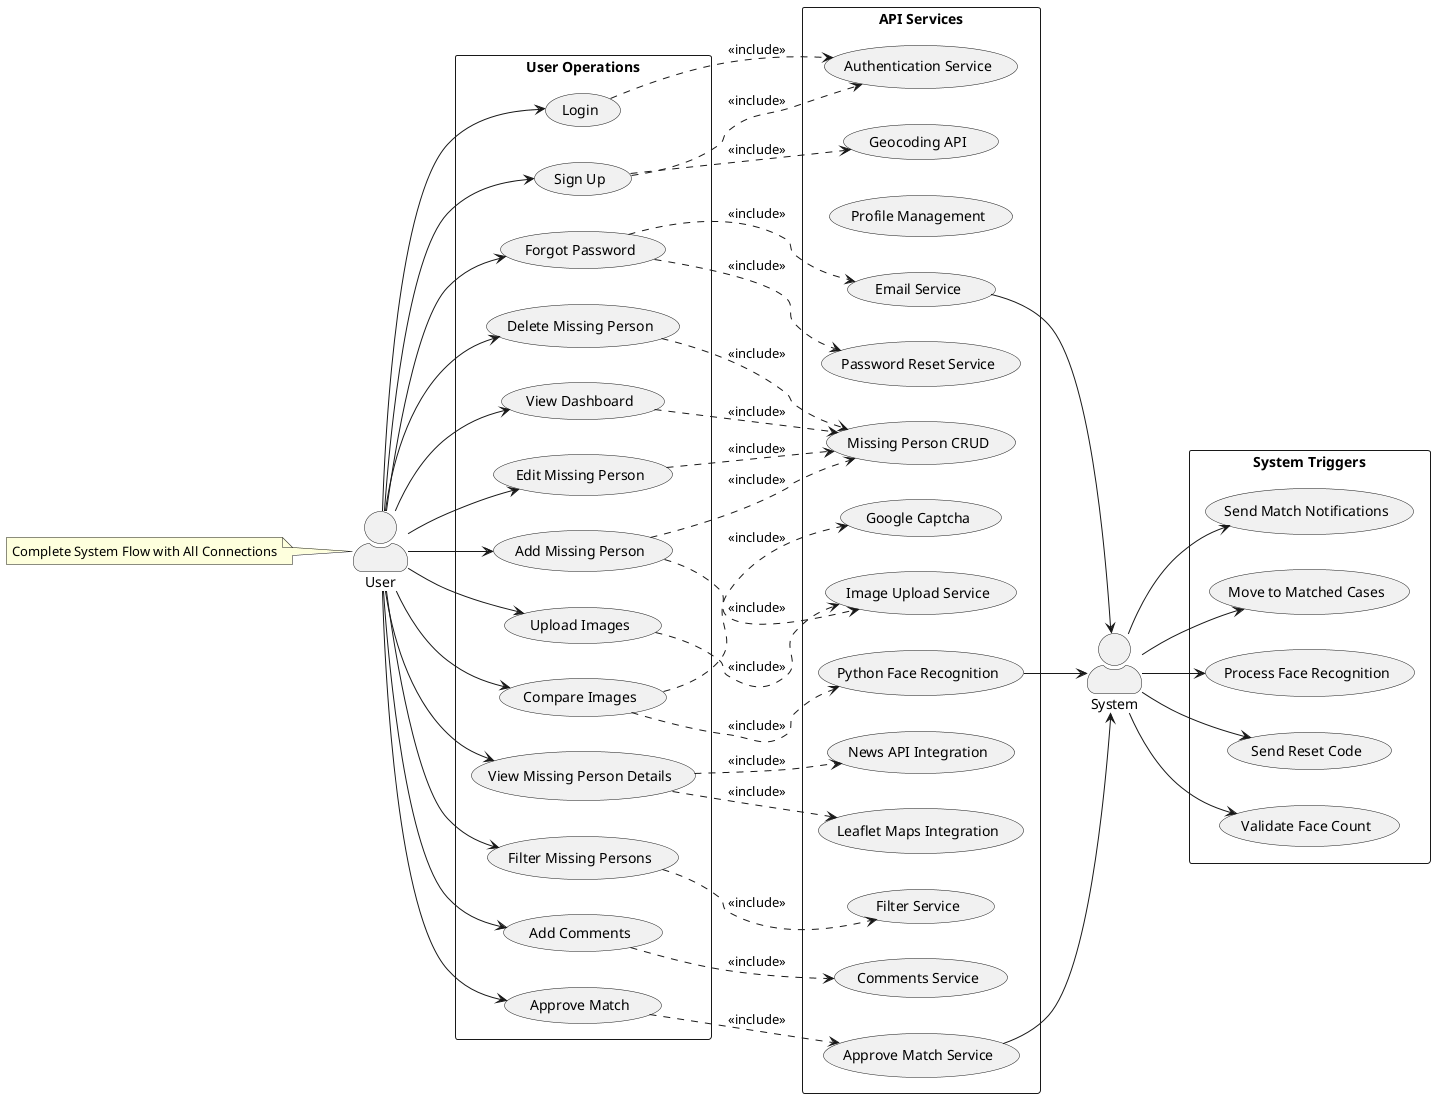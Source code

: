 @startuml MissingPersonsSystem

skinparam actorStyle awesome
left to right direction

actor "User" as user

rectangle "User Operations" {
    usecase "Sign Up" as UC1
    usecase "Login" as UC2
    usecase "Forgot Password" as UC3
    usecase "View Dashboard" as UC4
    usecase "Add Missing Person" as UC5
    usecase "Edit Missing Person" as UC6
    usecase "Delete Missing Person" as UC7
    usecase "Compare Images" as UC8
    usecase "View Missing Person Details" as UC9
    usecase "Filter Missing Persons" as UC10
    usecase "Upload Images" as UC11
    usecase "Add Comments" as UC12
    usecase "Approve Match" as UC13
}

rectangle "API Services" {
    usecase "Authentication Service" as API1
    usecase "Missing Person CRUD" as API2
    usecase "Profile Management" as API3
    usecase "News API Integration" as API4
    usecase "Leaflet Maps Integration" as API5
    usecase "Geocoding API" as API6
    usecase "Google Captcha" as API7
    usecase "Python Face Recognition" as API8
    usecase "Email Service" as API9
    usecase "Image Upload Service" as API10
    usecase "Filter Service" as API11
    usecase "Comments Service" as API12
    usecase "Password Reset Service" as API13
    usecase "Approve Match Service" as API14
}

actor "System" as system

' User to Operations
user --> UC1
user --> UC2
user --> UC3
user --> UC4
user --> UC5
user --> UC6
user --> UC7
user --> UC8
user --> UC9
user --> UC10
user --> UC11
user --> UC12
user --> UC13

' Operations to API Services
UC1 ..> API1 : <<include>>
UC1 ..> API6 : <<include>>
UC2 ..> API1 : <<include>>
UC3 ..> API13 : <<include>>
UC3 ..> API9 : <<include>>
UC4 ..> API2 : <<include>>
UC5 ..> API2 : <<include>>
UC5 ..> API10 : <<include>>
UC6 ..> API2 : <<include>>
UC7 ..> API2 : <<include>>
UC8 ..> API7 : <<include>>
UC8 ..> API8 : <<include>>
UC9 ..> API4 : <<include>>
UC9 ..> API5 : <<include>>
UC10 ..> API11 : <<include>>
UC11 ..> API10 : <<include>>
UC12 ..> API12 : <<include>>
UC13 ..> API14 : <<include>>

' System Triggers
rectangle "System Triggers" {
    usecase "Send Match Notifications" as ST1
    usecase "Move to Matched Cases" as ST2
    usecase "Process Face Recognition" as ST3
    usecase "Send Reset Code" as ST4
    usecase "Validate Face Count" as ST5
}

' System Connections
API8 --> system
API9 --> system
API14 --> system

system --> ST1
system --> ST2
system --> ST3
system --> ST4
system --> ST5

note "Complete System Flow with All Connections" as N1
N1 .. user

@enduml
